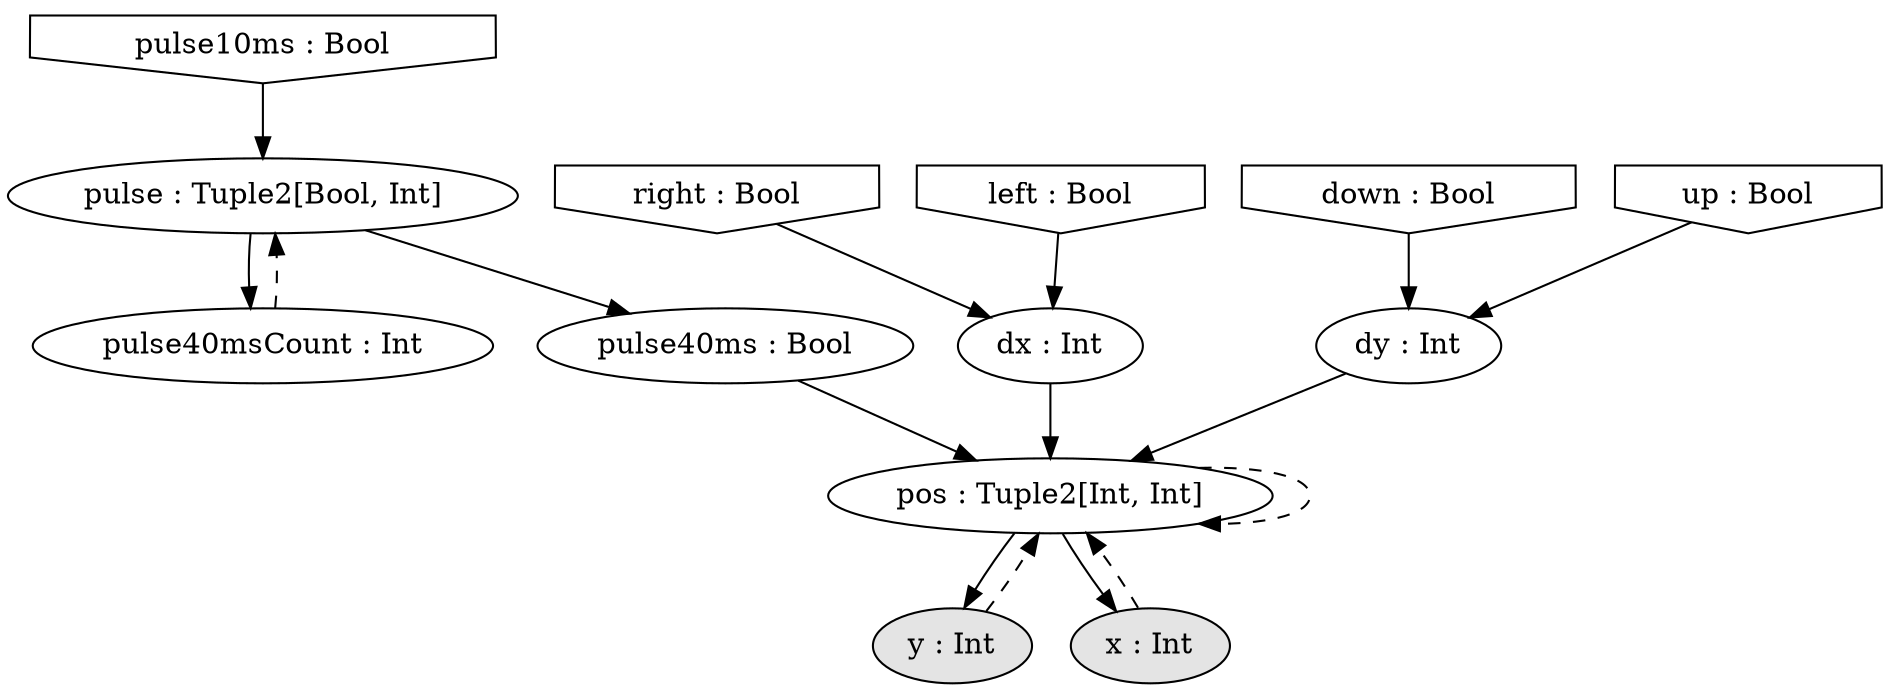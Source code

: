 digraph LCDPositioner {
  pulse10ms [label = "pulse10ms : Bool", shape = "invhouse"];
  pulse40msCount [label = "pulse40msCount : Int"];
  pulse [label = "pulse : Tuple2[Bool, Int]"];
  pulse40ms [label = "pulse40ms : Bool"];
  right [label = "right : Bool", shape = "invhouse"];
  left [label = "left : Bool", shape = "invhouse"];
  dx [label = "dx : Int"];
  y [label = "y : Int", style = filled, fillcolor = "#e4e4e4"];
  down [label = "down : Bool", shape = "invhouse"];
  up [label = "up : Bool", shape = "invhouse"];
  dy [label = "dy : Int"];
  pos [label = "pos : Tuple2[Int, Int]"];
  x [label = "x : Int", style = filled, fillcolor = "#e4e4e4"];
  pos -> x;
  pulse40ms -> pos;
  pulse -> pulse40ms;
  pulse10ms -> pulse;
  pulse40msCount -> pulse [style = dashed];
  pulse -> pulse40msCount;
  x -> pos [style = dashed];
  dx -> pos;
  right -> dx;
  left -> dx;
  y -> pos [style = dashed];
  pos -> y;
  dy -> pos;
  down -> dy;
  up -> dy;
  pos -> pos [style = dashed];
}
